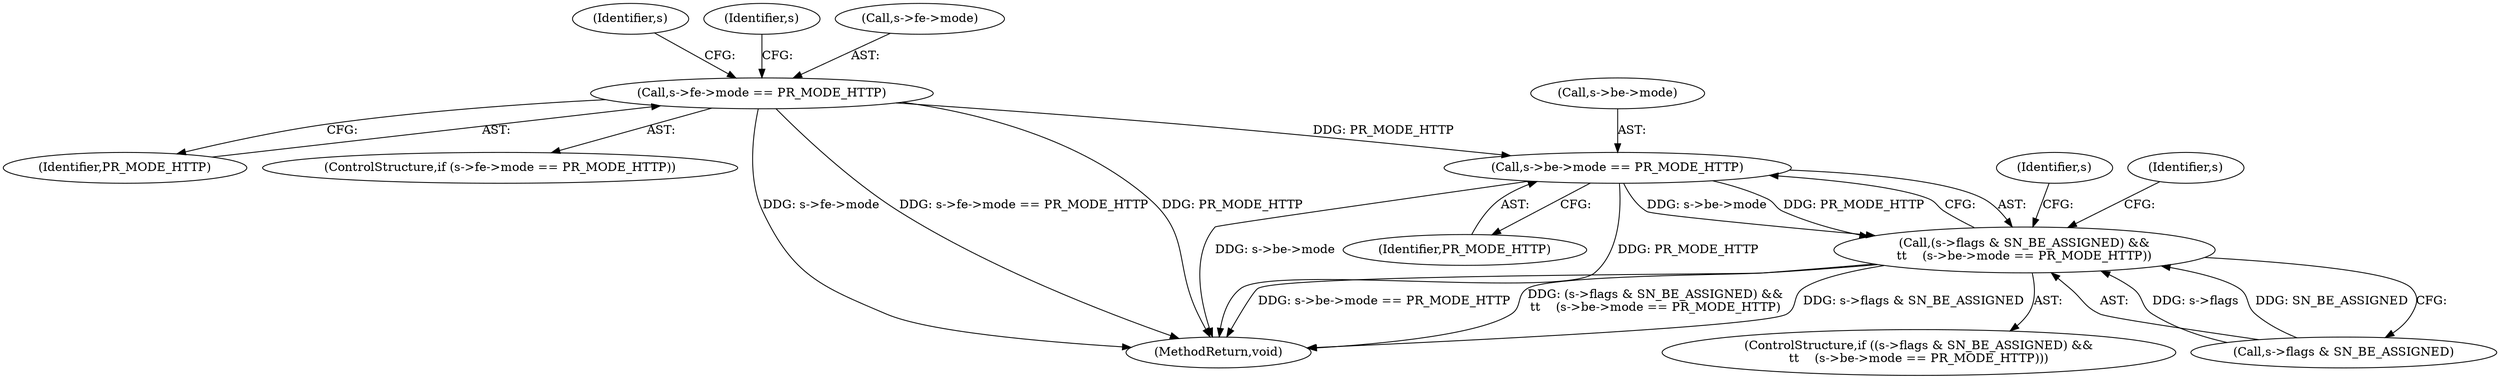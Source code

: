 digraph "0_haproxy_b4d05093bc89f71377230228007e69a1434c1a0c@pointer" {
"1000287" [label="(Call,s->be->mode == PR_MODE_HTTP)"];
"1000236" [label="(Call,s->fe->mode == PR_MODE_HTTP)"];
"1000281" [label="(Call,(s->flags & SN_BE_ASSIGNED) &&\n\t\t    (s->be->mode == PR_MODE_HTTP))"];
"1000242" [label="(Identifier,PR_MODE_HTTP)"];
"1000235" [label="(ControlStructure,if (s->fe->mode == PR_MODE_HTTP))"];
"1000236" [label="(Call,s->fe->mode == PR_MODE_HTTP)"];
"1000251" [label="(Identifier,s)"];
"1000284" [label="(Identifier,s)"];
"1000899" [label="(MethodReturn,void)"];
"1000293" [label="(Identifier,PR_MODE_HTTP)"];
"1000288" [label="(Call,s->be->mode)"];
"1000237" [label="(Call,s->fe->mode)"];
"1000302" [label="(Identifier,s)"];
"1000281" [label="(Call,(s->flags & SN_BE_ASSIGNED) &&\n\t\t    (s->be->mode == PR_MODE_HTTP))"];
"1000346" [label="(Identifier,s)"];
"1000287" [label="(Call,s->be->mode == PR_MODE_HTTP)"];
"1000280" [label="(ControlStructure,if ((s->flags & SN_BE_ASSIGNED) &&\n\t\t    (s->be->mode == PR_MODE_HTTP)))"];
"1000282" [label="(Call,s->flags & SN_BE_ASSIGNED)"];
"1000287" -> "1000281"  [label="AST: "];
"1000287" -> "1000293"  [label="CFG: "];
"1000288" -> "1000287"  [label="AST: "];
"1000293" -> "1000287"  [label="AST: "];
"1000281" -> "1000287"  [label="CFG: "];
"1000287" -> "1000899"  [label="DDG: PR_MODE_HTTP"];
"1000287" -> "1000899"  [label="DDG: s->be->mode"];
"1000287" -> "1000281"  [label="DDG: s->be->mode"];
"1000287" -> "1000281"  [label="DDG: PR_MODE_HTTP"];
"1000236" -> "1000287"  [label="DDG: PR_MODE_HTTP"];
"1000236" -> "1000235"  [label="AST: "];
"1000236" -> "1000242"  [label="CFG: "];
"1000237" -> "1000236"  [label="AST: "];
"1000242" -> "1000236"  [label="AST: "];
"1000251" -> "1000236"  [label="CFG: "];
"1000284" -> "1000236"  [label="CFG: "];
"1000236" -> "1000899"  [label="DDG: s->fe->mode"];
"1000236" -> "1000899"  [label="DDG: s->fe->mode == PR_MODE_HTTP"];
"1000236" -> "1000899"  [label="DDG: PR_MODE_HTTP"];
"1000281" -> "1000280"  [label="AST: "];
"1000281" -> "1000282"  [label="CFG: "];
"1000282" -> "1000281"  [label="AST: "];
"1000302" -> "1000281"  [label="CFG: "];
"1000346" -> "1000281"  [label="CFG: "];
"1000281" -> "1000899"  [label="DDG: s->flags & SN_BE_ASSIGNED"];
"1000281" -> "1000899"  [label="DDG: s->be->mode == PR_MODE_HTTP"];
"1000281" -> "1000899"  [label="DDG: (s->flags & SN_BE_ASSIGNED) &&\n\t\t    (s->be->mode == PR_MODE_HTTP)"];
"1000282" -> "1000281"  [label="DDG: s->flags"];
"1000282" -> "1000281"  [label="DDG: SN_BE_ASSIGNED"];
}
